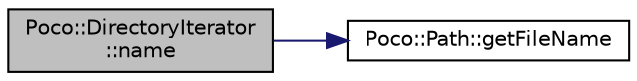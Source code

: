 digraph "Poco::DirectoryIterator::name"
{
 // LATEX_PDF_SIZE
  edge [fontname="Helvetica",fontsize="10",labelfontname="Helvetica",labelfontsize="10"];
  node [fontname="Helvetica",fontsize="10",shape=record];
  rankdir="LR";
  Node1 [label="Poco::DirectoryIterator\l::name",height=0.2,width=0.4,color="black", fillcolor="grey75", style="filled", fontcolor="black",tooltip="Destroys the DirectoryIterator."];
  Node1 -> Node2 [color="midnightblue",fontsize="10",style="solid"];
  Node2 [label="Poco::Path::getFileName",height=0.2,width=0.4,color="black", fillcolor="white", style="filled",URL="$classPoco_1_1Path.html#a9ca62538b92fdba4b562fc061618c0a2",tooltip="Sets the filename."];
}
